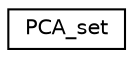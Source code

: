 digraph "Graphical Class Hierarchy"
{
  edge [fontname="Helvetica",fontsize="10",labelfontname="Helvetica",labelfontsize="10"];
  node [fontname="Helvetica",fontsize="10",shape=record];
  rankdir="LR";
  Node0 [label="PCA_set",height=0.2,width=0.4,color="black", fillcolor="white", style="filled",URL="$classPCA__set.html"];
}
